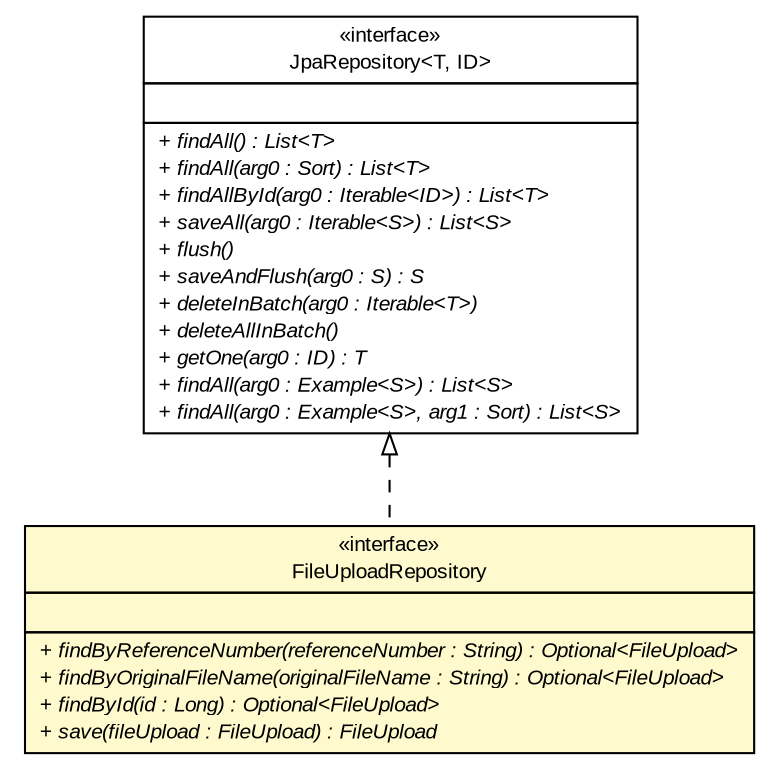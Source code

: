 #!/usr/local/bin/dot
#
# Class diagram 
# Generated by UMLGraph version R5_6 (http://www.umlgraph.org/)
#

digraph G {
	edge [fontname="arial",fontsize=10,labelfontname="arial",labelfontsize=10];
	node [fontname="arial",fontsize=10,shape=plaintext];
	nodesep=0.25;
	ranksep=0.5;
	// de.exb.platform.cloud.fileservice.repository.FileUploadRepository
	c319 [label=<<table title="de.exb.platform.cloud.fileservice.repository.FileUploadRepository" border="0" cellborder="1" cellspacing="0" cellpadding="2" port="p" bgcolor="lemonChiffon" href="./FileUploadRepository.html">
		<tr><td><table border="0" cellspacing="0" cellpadding="1">
<tr><td align="center" balign="center"> &#171;interface&#187; </td></tr>
<tr><td align="center" balign="center"> FileUploadRepository </td></tr>
		</table></td></tr>
		<tr><td><table border="0" cellspacing="0" cellpadding="1">
<tr><td align="left" balign="left">  </td></tr>
		</table></td></tr>
		<tr><td><table border="0" cellspacing="0" cellpadding="1">
<tr><td align="left" balign="left"><font face="arial italic" point-size="10.0"> + findByReferenceNumber(referenceNumber : String) : Optional&lt;FileUpload&gt; </font></td></tr>
<tr><td align="left" balign="left"><font face="arial italic" point-size="10.0"> + findByOriginalFileName(originalFileName : String) : Optional&lt;FileUpload&gt; </font></td></tr>
<tr><td align="left" balign="left"><font face="arial italic" point-size="10.0"> + findById(id : Long) : Optional&lt;FileUpload&gt; </font></td></tr>
<tr><td align="left" balign="left"><font face="arial italic" point-size="10.0"> + save(fileUpload : FileUpload) : FileUpload </font></td></tr>
		</table></td></tr>
		</table>>, URL="./FileUploadRepository.html", fontname="arial", fontcolor="black", fontsize=10.0];
	//de.exb.platform.cloud.fileservice.repository.FileUploadRepository implements org.springframework.data.jpa.repository.JpaRepository<T, ID>
	c329:p -> c319:p [dir=back,arrowtail=empty,style=dashed];
	// org.springframework.data.jpa.repository.JpaRepository<T, ID>
	c329 [label=<<table title="org.springframework.data.jpa.repository.JpaRepository" border="0" cellborder="1" cellspacing="0" cellpadding="2" port="p">
		<tr><td><table border="0" cellspacing="0" cellpadding="1">
<tr><td align="center" balign="center"> &#171;interface&#187; </td></tr>
<tr><td align="center" balign="center"> JpaRepository&lt;T, ID&gt; </td></tr>
		</table></td></tr>
		<tr><td><table border="0" cellspacing="0" cellpadding="1">
<tr><td align="left" balign="left">  </td></tr>
		</table></td></tr>
		<tr><td><table border="0" cellspacing="0" cellpadding="1">
<tr><td align="left" balign="left"><font face="arial italic" point-size="10.0"> + findAll() : List&lt;T&gt; </font></td></tr>
<tr><td align="left" balign="left"><font face="arial italic" point-size="10.0"> + findAll(arg0 : Sort) : List&lt;T&gt; </font></td></tr>
<tr><td align="left" balign="left"><font face="arial italic" point-size="10.0"> + findAllById(arg0 : Iterable&lt;ID&gt;) : List&lt;T&gt; </font></td></tr>
<tr><td align="left" balign="left"><font face="arial italic" point-size="10.0"> + saveAll(arg0 : Iterable&lt;S&gt;) : List&lt;S&gt; </font></td></tr>
<tr><td align="left" balign="left"><font face="arial italic" point-size="10.0"> + flush() </font></td></tr>
<tr><td align="left" balign="left"><font face="arial italic" point-size="10.0"> + saveAndFlush(arg0 : S) : S </font></td></tr>
<tr><td align="left" balign="left"><font face="arial italic" point-size="10.0"> + deleteInBatch(arg0 : Iterable&lt;T&gt;) </font></td></tr>
<tr><td align="left" balign="left"><font face="arial italic" point-size="10.0"> + deleteAllInBatch() </font></td></tr>
<tr><td align="left" balign="left"><font face="arial italic" point-size="10.0"> + getOne(arg0 : ID) : T </font></td></tr>
<tr><td align="left" balign="left"><font face="arial italic" point-size="10.0"> + findAll(arg0 : Example&lt;S&gt;) : List&lt;S&gt; </font></td></tr>
<tr><td align="left" balign="left"><font face="arial italic" point-size="10.0"> + findAll(arg0 : Example&lt;S&gt;, arg1 : Sort) : List&lt;S&gt; </font></td></tr>
		</table></td></tr>
		</table>>, URL="null", fontname="arial", fontcolor="black", fontsize=10.0];
}

